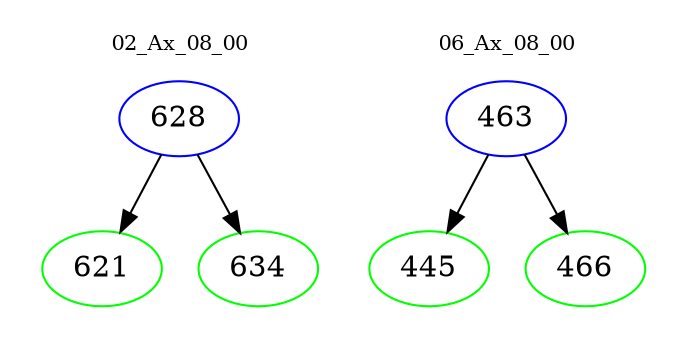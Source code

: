 digraph{
subgraph cluster_0 {
color = white
label = "02_Ax_08_00";
fontsize=10;
T0_628 [label="628", color="blue"]
T0_628 -> T0_621 [color="black"]
T0_621 [label="621", color="green"]
T0_628 -> T0_634 [color="black"]
T0_634 [label="634", color="green"]
}
subgraph cluster_1 {
color = white
label = "06_Ax_08_00";
fontsize=10;
T1_463 [label="463", color="blue"]
T1_463 -> T1_445 [color="black"]
T1_445 [label="445", color="green"]
T1_463 -> T1_466 [color="black"]
T1_466 [label="466", color="green"]
}
}
